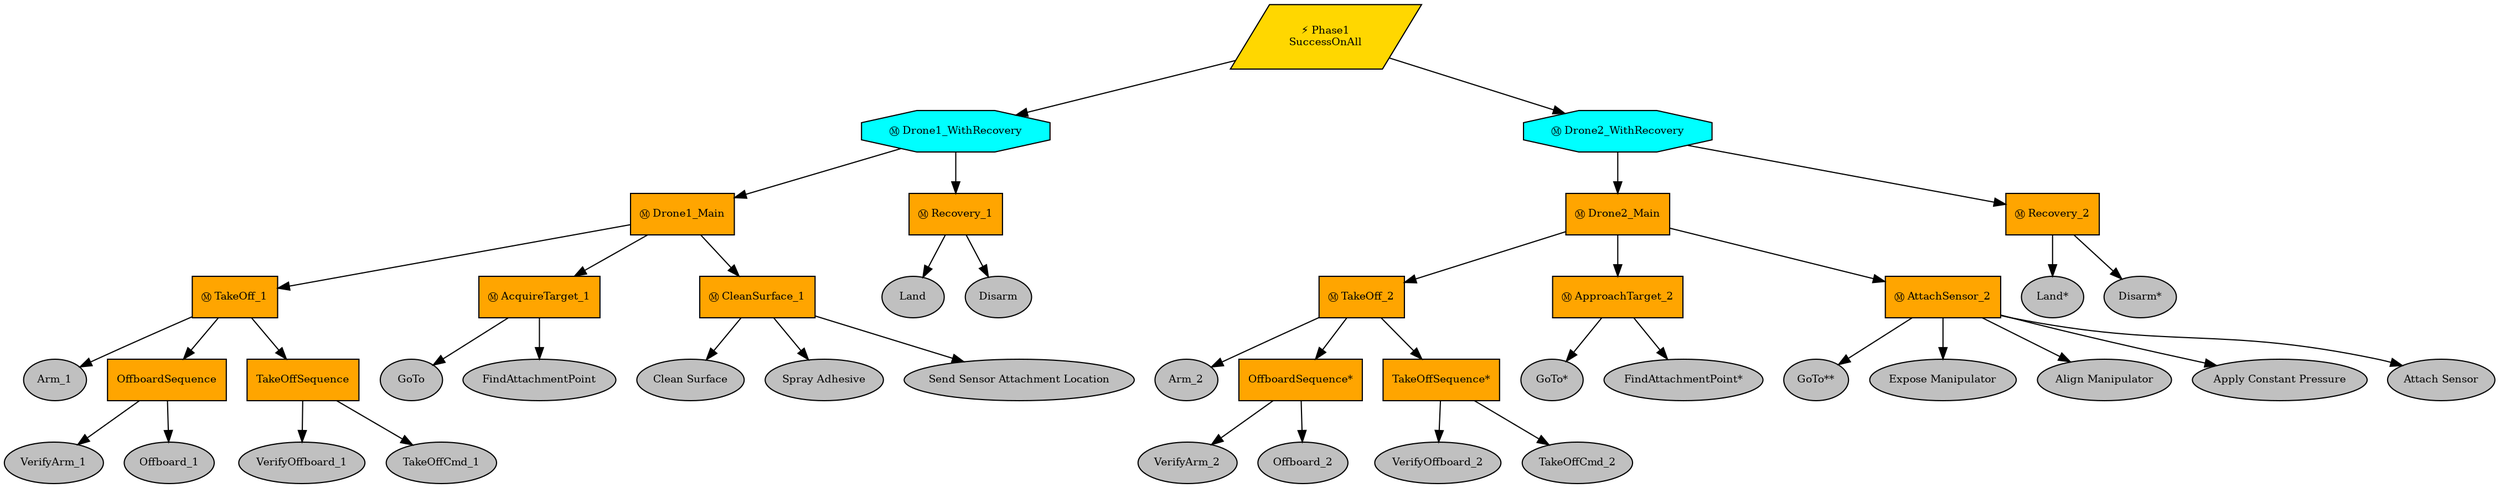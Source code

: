 digraph pastafarianism {
ordering=out;
graph [fontname="times-roman"];
node [fontname="times-roman"];
edge [fontname="times-roman"];
Phase1 [fillcolor=gold, fontcolor=black, fontsize=9, label="⚡ Phase1\nSuccessOnAll", shape=parallelogram, style=filled];
Drone1_WithRecovery [fillcolor=cyan, fontcolor=black, fontsize=9, label="Ⓜ Drone1_WithRecovery", shape=octagon, style=filled];
Phase1 -> Drone1_WithRecovery;
Drone1_Main [fillcolor=orange, fontcolor=black, fontsize=9, label="Ⓜ Drone1_Main", shape=box, style=filled];
Drone1_WithRecovery -> Drone1_Main;
TakeOff_1 [fillcolor=orange, fontcolor=black, fontsize=9, label="Ⓜ TakeOff_1", shape=box, style=filled];
Drone1_Main -> TakeOff_1;
Arm_1 [fillcolor=gray, fontcolor=black, fontsize=9, label=Arm_1, shape=ellipse, style=filled];
TakeOff_1 -> Arm_1;
OffboardSequence [fillcolor=orange, fontcolor=black, fontsize=9, label=OffboardSequence, shape=box, style=filled];
TakeOff_1 -> OffboardSequence;
VerifyArm_1 [fillcolor=gray, fontcolor=black, fontsize=9, label=VerifyArm_1, shape=ellipse, style=filled];
OffboardSequence -> VerifyArm_1;
Offboard_1 [fillcolor=gray, fontcolor=black, fontsize=9, label=Offboard_1, shape=ellipse, style=filled];
OffboardSequence -> Offboard_1;
TakeOffSequence [fillcolor=orange, fontcolor=black, fontsize=9, label=TakeOffSequence, shape=box, style=filled];
TakeOff_1 -> TakeOffSequence;
VerifyOffboard_1 [fillcolor=gray, fontcolor=black, fontsize=9, label=VerifyOffboard_1, shape=ellipse, style=filled];
TakeOffSequence -> VerifyOffboard_1;
TakeOffCmd_1 [fillcolor=gray, fontcolor=black, fontsize=9, label=TakeOffCmd_1, shape=ellipse, style=filled];
TakeOffSequence -> TakeOffCmd_1;
AcquireTarget_1 [fillcolor=orange, fontcolor=black, fontsize=9, label="Ⓜ AcquireTarget_1", shape=box, style=filled];
Drone1_Main -> AcquireTarget_1;
GoTo [fillcolor=gray, fontcolor=black, fontsize=9, label=GoTo, shape=ellipse, style=filled];
AcquireTarget_1 -> GoTo;
FindAttachmentPoint [fillcolor=gray, fontcolor=black, fontsize=9, label=FindAttachmentPoint, shape=ellipse, style=filled];
AcquireTarget_1 -> FindAttachmentPoint;
CleanSurface_1 [fillcolor=orange, fontcolor=black, fontsize=9, label="Ⓜ CleanSurface_1", shape=box, style=filled];
Drone1_Main -> CleanSurface_1;
"Clean Surface" [fillcolor=gray, fontcolor=black, fontsize=9, label="Clean Surface", shape=ellipse, style=filled];
CleanSurface_1 -> "Clean Surface";
"Spray Adhesive" [fillcolor=gray, fontcolor=black, fontsize=9, label="Spray Adhesive", shape=ellipse, style=filled];
CleanSurface_1 -> "Spray Adhesive";
"Send Sensor Attachment Location" [fillcolor=gray, fontcolor=black, fontsize=9, label="Send Sensor Attachment Location", shape=ellipse, style=filled];
CleanSurface_1 -> "Send Sensor Attachment Location";
Recovery_1 [fillcolor=orange, fontcolor=black, fontsize=9, label="Ⓜ Recovery_1", shape=box, style=filled];
Drone1_WithRecovery -> Recovery_1;
Land [fillcolor=gray, fontcolor=black, fontsize=9, label=Land, shape=ellipse, style=filled];
Recovery_1 -> Land;
Disarm [fillcolor=gray, fontcolor=black, fontsize=9, label=Disarm, shape=ellipse, style=filled];
Recovery_1 -> Disarm;
Drone2_WithRecovery [fillcolor=cyan, fontcolor=black, fontsize=9, label="Ⓜ Drone2_WithRecovery", shape=octagon, style=filled];
Phase1 -> Drone2_WithRecovery;
Drone2_Main [fillcolor=orange, fontcolor=black, fontsize=9, label="Ⓜ Drone2_Main", shape=box, style=filled];
Drone2_WithRecovery -> Drone2_Main;
TakeOff_2 [fillcolor=orange, fontcolor=black, fontsize=9, label="Ⓜ TakeOff_2", shape=box, style=filled];
Drone2_Main -> TakeOff_2;
Arm_2 [fillcolor=gray, fontcolor=black, fontsize=9, label=Arm_2, shape=ellipse, style=filled];
TakeOff_2 -> Arm_2;
"OffboardSequence*" [fillcolor=orange, fontcolor=black, fontsize=9, label="OffboardSequence*", shape=box, style=filled];
TakeOff_2 -> "OffboardSequence*";
VerifyArm_2 [fillcolor=gray, fontcolor=black, fontsize=9, label=VerifyArm_2, shape=ellipse, style=filled];
"OffboardSequence*" -> VerifyArm_2;
Offboard_2 [fillcolor=gray, fontcolor=black, fontsize=9, label=Offboard_2, shape=ellipse, style=filled];
"OffboardSequence*" -> Offboard_2;
"TakeOffSequence*" [fillcolor=orange, fontcolor=black, fontsize=9, label="TakeOffSequence*", shape=box, style=filled];
TakeOff_2 -> "TakeOffSequence*";
VerifyOffboard_2 [fillcolor=gray, fontcolor=black, fontsize=9, label=VerifyOffboard_2, shape=ellipse, style=filled];
"TakeOffSequence*" -> VerifyOffboard_2;
TakeOffCmd_2 [fillcolor=gray, fontcolor=black, fontsize=9, label=TakeOffCmd_2, shape=ellipse, style=filled];
"TakeOffSequence*" -> TakeOffCmd_2;
ApproachTarget_2 [fillcolor=orange, fontcolor=black, fontsize=9, label="Ⓜ ApproachTarget_2", shape=box, style=filled];
Drone2_Main -> ApproachTarget_2;
"GoTo*" [fillcolor=gray, fontcolor=black, fontsize=9, label="GoTo*", shape=ellipse, style=filled];
ApproachTarget_2 -> "GoTo*";
"FindAttachmentPoint*" [fillcolor=gray, fontcolor=black, fontsize=9, label="FindAttachmentPoint*", shape=ellipse, style=filled];
ApproachTarget_2 -> "FindAttachmentPoint*";
AttachSensor_2 [fillcolor=orange, fontcolor=black, fontsize=9, label="Ⓜ AttachSensor_2", shape=box, style=filled];
Drone2_Main -> AttachSensor_2;
"GoTo**" [fillcolor=gray, fontcolor=black, fontsize=9, label="GoTo**", shape=ellipse, style=filled];
AttachSensor_2 -> "GoTo**";
"Expose Manipulator" [fillcolor=gray, fontcolor=black, fontsize=9, label="Expose Manipulator", shape=ellipse, style=filled];
AttachSensor_2 -> "Expose Manipulator";
"Align Manipulator" [fillcolor=gray, fontcolor=black, fontsize=9, label="Align Manipulator", shape=ellipse, style=filled];
AttachSensor_2 -> "Align Manipulator";
"Apply Constant Pressure" [fillcolor=gray, fontcolor=black, fontsize=9, label="Apply Constant Pressure", shape=ellipse, style=filled];
AttachSensor_2 -> "Apply Constant Pressure";
"Attach Sensor" [fillcolor=gray, fontcolor=black, fontsize=9, label="Attach Sensor", shape=ellipse, style=filled];
AttachSensor_2 -> "Attach Sensor";
Recovery_2 [fillcolor=orange, fontcolor=black, fontsize=9, label="Ⓜ Recovery_2", shape=box, style=filled];
Drone2_WithRecovery -> Recovery_2;
"Land*" [fillcolor=gray, fontcolor=black, fontsize=9, label="Land*", shape=ellipse, style=filled];
Recovery_2 -> "Land*";
"Disarm*" [fillcolor=gray, fontcolor=black, fontsize=9, label="Disarm*", shape=ellipse, style=filled];
Recovery_2 -> "Disarm*";
}

